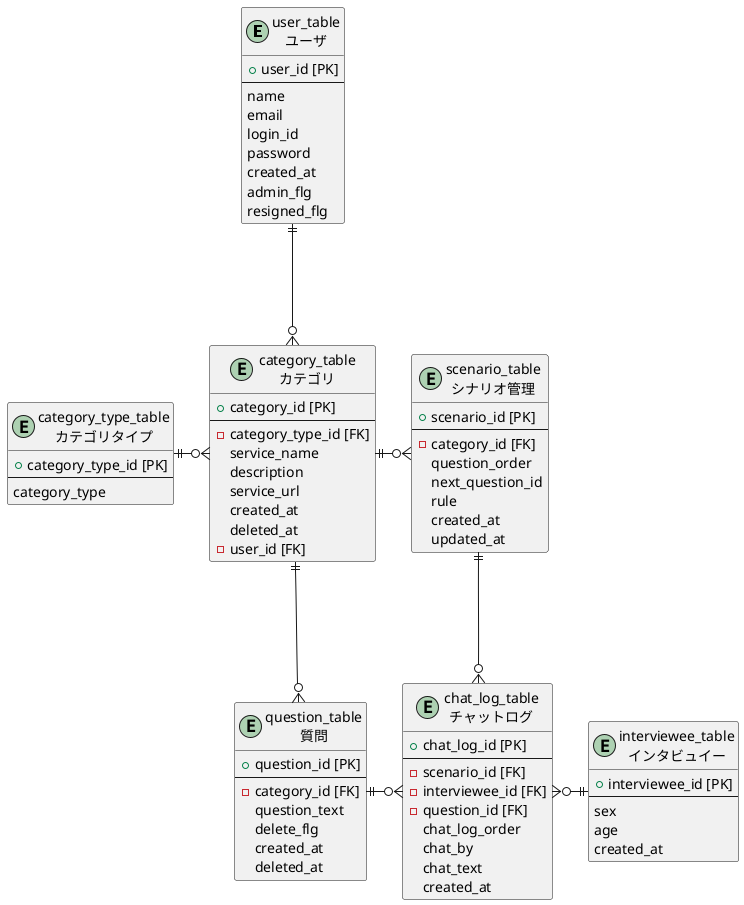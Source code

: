 @startuml tables
entity user_table as "user_table\nユーザ" {
  + user_id [PK]
  --
  name
  email
  login_id
  password
  created_at
  admin_flg
  resigned_flg
}

entity interviewee_table as "interviewee_table\nインタビュイー" {
  + interviewee_id [PK]
  --
  sex
  age
  created_at
}

entity category_table as "category_table\nカテゴリ" {
  + category_id [PK]
  --
  - category_type_id [FK]
  service_name
  description
  service_url
  created_at
  deleted_at
  - user_id [FK]
}

entity category_type_table as "category_type_table\nカテゴリタイプ" {
  + category_type_id [PK]
  --
  category_type
}

entity question_table as "question_table\n質問" {
  + question_id [PK]
  --
  - category_id [FK]
  question_text
  delete_flg
  created_at
  deleted_at
}

entity scenario_table as "scenario_table\nシナリオ管理" {
  + scenario_id [PK]
  --
  - category_id [FK]
  question_order
  next_question_id
  rule
  created_at
  updated_at
}

entity chat_log_table as "chat_log_table\nチャットログ" {
  + chat_log_id [PK]
  --
  - scenario_id [FK]
  - interviewee_id [FK]
  - question_id [FK]
  chat_log_order
  chat_by
  chat_text
  created_at
}

user_table ||-d--o{ category_table
category_type_table ||-r--o{ category_table
category_table ||-o{ scenario_table
category_table ||-d--o{ question_table
interviewee_table ||-l--o{ chat_log_table
question_table ||-o{ chat_log_table
scenario_table ||-d--o{ chat_log_table

@enduml
